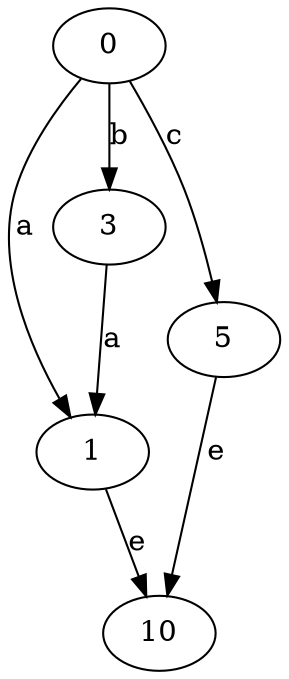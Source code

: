 strict digraph  {
0;
1;
3;
5;
10;
0 -> 1  [label=a];
0 -> 3  [label=b];
0 -> 5  [label=c];
1 -> 10  [label=e];
3 -> 1  [label=a];
5 -> 10  [label=e];
}
